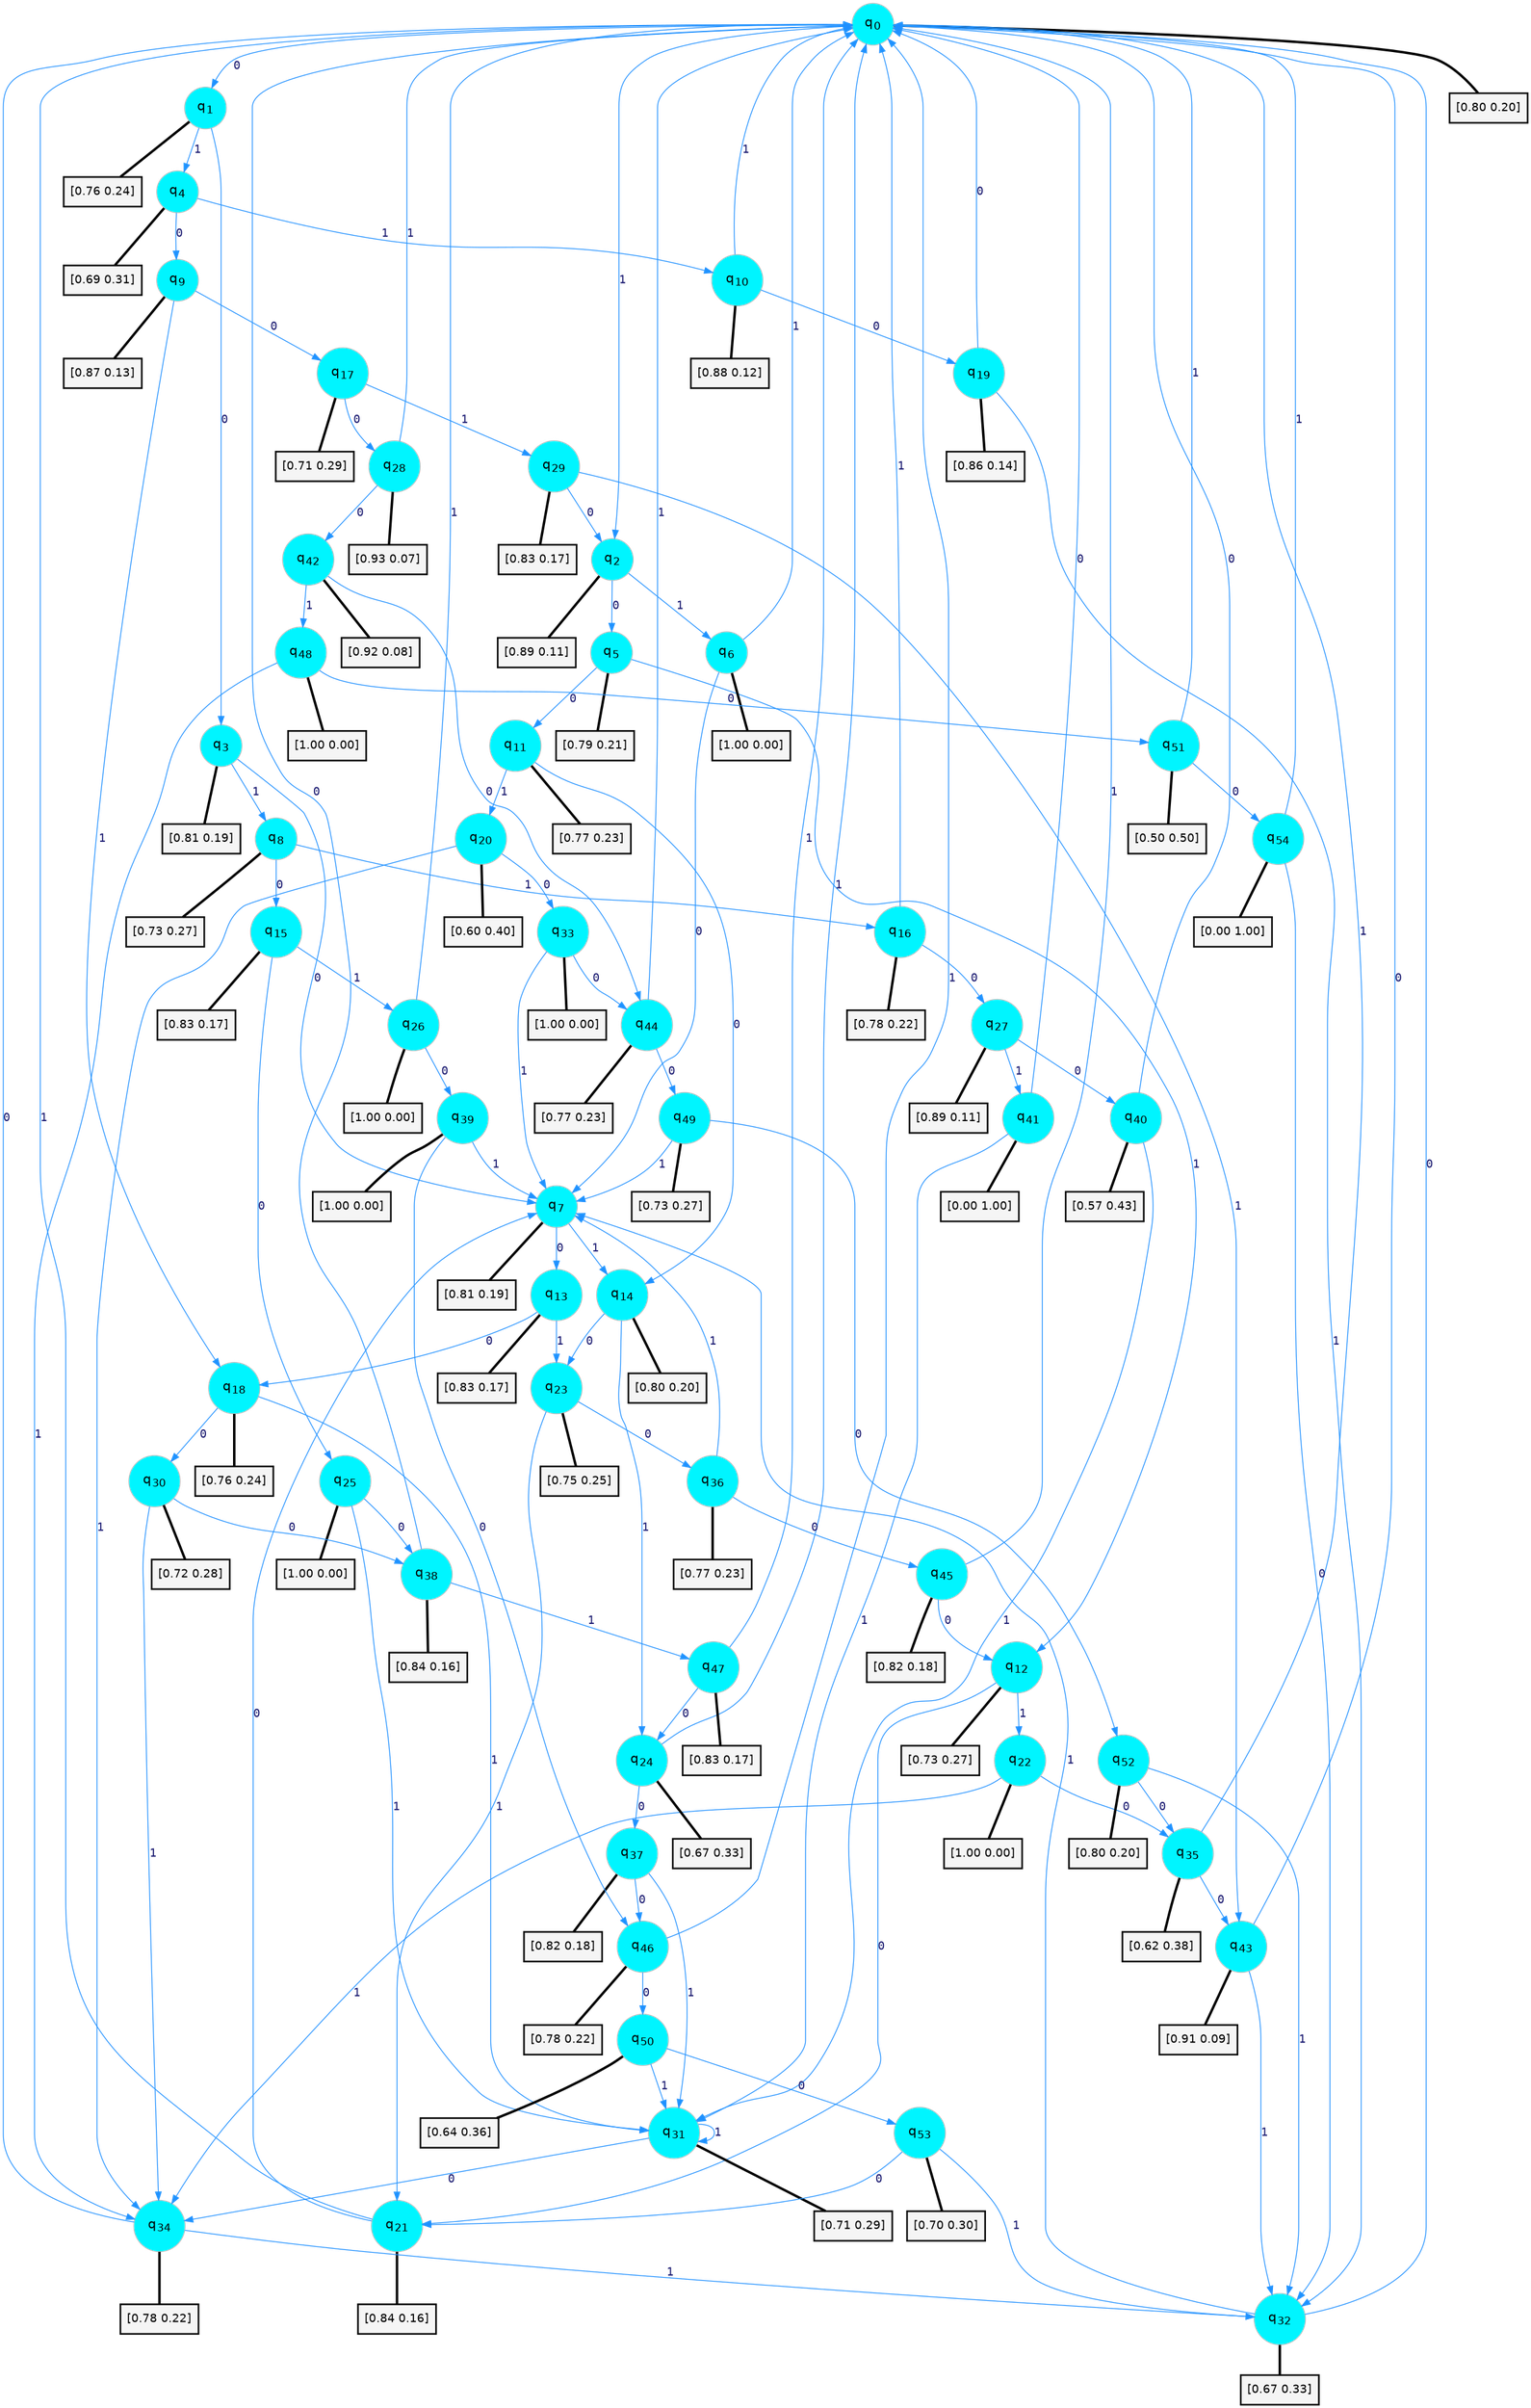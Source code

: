 digraph G {
graph [
bgcolor=transparent, dpi=300, rankdir=TD, size="40,25"];
node [
color=gray, fillcolor=turquoise1, fontcolor=black, fontname=Helvetica, fontsize=16, fontweight=bold, shape=circle, style=filled];
edge [
arrowsize=1, color=dodgerblue1, fontcolor=midnightblue, fontname=courier, fontweight=bold, penwidth=1, style=solid, weight=20];
0[label=<q<SUB>0</SUB>>];
1[label=<q<SUB>1</SUB>>];
2[label=<q<SUB>2</SUB>>];
3[label=<q<SUB>3</SUB>>];
4[label=<q<SUB>4</SUB>>];
5[label=<q<SUB>5</SUB>>];
6[label=<q<SUB>6</SUB>>];
7[label=<q<SUB>7</SUB>>];
8[label=<q<SUB>8</SUB>>];
9[label=<q<SUB>9</SUB>>];
10[label=<q<SUB>10</SUB>>];
11[label=<q<SUB>11</SUB>>];
12[label=<q<SUB>12</SUB>>];
13[label=<q<SUB>13</SUB>>];
14[label=<q<SUB>14</SUB>>];
15[label=<q<SUB>15</SUB>>];
16[label=<q<SUB>16</SUB>>];
17[label=<q<SUB>17</SUB>>];
18[label=<q<SUB>18</SUB>>];
19[label=<q<SUB>19</SUB>>];
20[label=<q<SUB>20</SUB>>];
21[label=<q<SUB>21</SUB>>];
22[label=<q<SUB>22</SUB>>];
23[label=<q<SUB>23</SUB>>];
24[label=<q<SUB>24</SUB>>];
25[label=<q<SUB>25</SUB>>];
26[label=<q<SUB>26</SUB>>];
27[label=<q<SUB>27</SUB>>];
28[label=<q<SUB>28</SUB>>];
29[label=<q<SUB>29</SUB>>];
30[label=<q<SUB>30</SUB>>];
31[label=<q<SUB>31</SUB>>];
32[label=<q<SUB>32</SUB>>];
33[label=<q<SUB>33</SUB>>];
34[label=<q<SUB>34</SUB>>];
35[label=<q<SUB>35</SUB>>];
36[label=<q<SUB>36</SUB>>];
37[label=<q<SUB>37</SUB>>];
38[label=<q<SUB>38</SUB>>];
39[label=<q<SUB>39</SUB>>];
40[label=<q<SUB>40</SUB>>];
41[label=<q<SUB>41</SUB>>];
42[label=<q<SUB>42</SUB>>];
43[label=<q<SUB>43</SUB>>];
44[label=<q<SUB>44</SUB>>];
45[label=<q<SUB>45</SUB>>];
46[label=<q<SUB>46</SUB>>];
47[label=<q<SUB>47</SUB>>];
48[label=<q<SUB>48</SUB>>];
49[label=<q<SUB>49</SUB>>];
50[label=<q<SUB>50</SUB>>];
51[label=<q<SUB>51</SUB>>];
52[label=<q<SUB>52</SUB>>];
53[label=<q<SUB>53</SUB>>];
54[label=<q<SUB>54</SUB>>];
55[label="[0.80 0.20]", shape=box,fontcolor=black, fontname=Helvetica, fontsize=14, penwidth=2, fillcolor=whitesmoke,color=black];
56[label="[0.76 0.24]", shape=box,fontcolor=black, fontname=Helvetica, fontsize=14, penwidth=2, fillcolor=whitesmoke,color=black];
57[label="[0.89 0.11]", shape=box,fontcolor=black, fontname=Helvetica, fontsize=14, penwidth=2, fillcolor=whitesmoke,color=black];
58[label="[0.81 0.19]", shape=box,fontcolor=black, fontname=Helvetica, fontsize=14, penwidth=2, fillcolor=whitesmoke,color=black];
59[label="[0.69 0.31]", shape=box,fontcolor=black, fontname=Helvetica, fontsize=14, penwidth=2, fillcolor=whitesmoke,color=black];
60[label="[0.79 0.21]", shape=box,fontcolor=black, fontname=Helvetica, fontsize=14, penwidth=2, fillcolor=whitesmoke,color=black];
61[label="[1.00 0.00]", shape=box,fontcolor=black, fontname=Helvetica, fontsize=14, penwidth=2, fillcolor=whitesmoke,color=black];
62[label="[0.81 0.19]", shape=box,fontcolor=black, fontname=Helvetica, fontsize=14, penwidth=2, fillcolor=whitesmoke,color=black];
63[label="[0.73 0.27]", shape=box,fontcolor=black, fontname=Helvetica, fontsize=14, penwidth=2, fillcolor=whitesmoke,color=black];
64[label="[0.87 0.13]", shape=box,fontcolor=black, fontname=Helvetica, fontsize=14, penwidth=2, fillcolor=whitesmoke,color=black];
65[label="[0.88 0.12]", shape=box,fontcolor=black, fontname=Helvetica, fontsize=14, penwidth=2, fillcolor=whitesmoke,color=black];
66[label="[0.77 0.23]", shape=box,fontcolor=black, fontname=Helvetica, fontsize=14, penwidth=2, fillcolor=whitesmoke,color=black];
67[label="[0.73 0.27]", shape=box,fontcolor=black, fontname=Helvetica, fontsize=14, penwidth=2, fillcolor=whitesmoke,color=black];
68[label="[0.83 0.17]", shape=box,fontcolor=black, fontname=Helvetica, fontsize=14, penwidth=2, fillcolor=whitesmoke,color=black];
69[label="[0.80 0.20]", shape=box,fontcolor=black, fontname=Helvetica, fontsize=14, penwidth=2, fillcolor=whitesmoke,color=black];
70[label="[0.83 0.17]", shape=box,fontcolor=black, fontname=Helvetica, fontsize=14, penwidth=2, fillcolor=whitesmoke,color=black];
71[label="[0.78 0.22]", shape=box,fontcolor=black, fontname=Helvetica, fontsize=14, penwidth=2, fillcolor=whitesmoke,color=black];
72[label="[0.71 0.29]", shape=box,fontcolor=black, fontname=Helvetica, fontsize=14, penwidth=2, fillcolor=whitesmoke,color=black];
73[label="[0.76 0.24]", shape=box,fontcolor=black, fontname=Helvetica, fontsize=14, penwidth=2, fillcolor=whitesmoke,color=black];
74[label="[0.86 0.14]", shape=box,fontcolor=black, fontname=Helvetica, fontsize=14, penwidth=2, fillcolor=whitesmoke,color=black];
75[label="[0.60 0.40]", shape=box,fontcolor=black, fontname=Helvetica, fontsize=14, penwidth=2, fillcolor=whitesmoke,color=black];
76[label="[0.84 0.16]", shape=box,fontcolor=black, fontname=Helvetica, fontsize=14, penwidth=2, fillcolor=whitesmoke,color=black];
77[label="[1.00 0.00]", shape=box,fontcolor=black, fontname=Helvetica, fontsize=14, penwidth=2, fillcolor=whitesmoke,color=black];
78[label="[0.75 0.25]", shape=box,fontcolor=black, fontname=Helvetica, fontsize=14, penwidth=2, fillcolor=whitesmoke,color=black];
79[label="[0.67 0.33]", shape=box,fontcolor=black, fontname=Helvetica, fontsize=14, penwidth=2, fillcolor=whitesmoke,color=black];
80[label="[1.00 0.00]", shape=box,fontcolor=black, fontname=Helvetica, fontsize=14, penwidth=2, fillcolor=whitesmoke,color=black];
81[label="[1.00 0.00]", shape=box,fontcolor=black, fontname=Helvetica, fontsize=14, penwidth=2, fillcolor=whitesmoke,color=black];
82[label="[0.89 0.11]", shape=box,fontcolor=black, fontname=Helvetica, fontsize=14, penwidth=2, fillcolor=whitesmoke,color=black];
83[label="[0.93 0.07]", shape=box,fontcolor=black, fontname=Helvetica, fontsize=14, penwidth=2, fillcolor=whitesmoke,color=black];
84[label="[0.83 0.17]", shape=box,fontcolor=black, fontname=Helvetica, fontsize=14, penwidth=2, fillcolor=whitesmoke,color=black];
85[label="[0.72 0.28]", shape=box,fontcolor=black, fontname=Helvetica, fontsize=14, penwidth=2, fillcolor=whitesmoke,color=black];
86[label="[0.71 0.29]", shape=box,fontcolor=black, fontname=Helvetica, fontsize=14, penwidth=2, fillcolor=whitesmoke,color=black];
87[label="[0.67 0.33]", shape=box,fontcolor=black, fontname=Helvetica, fontsize=14, penwidth=2, fillcolor=whitesmoke,color=black];
88[label="[1.00 0.00]", shape=box,fontcolor=black, fontname=Helvetica, fontsize=14, penwidth=2, fillcolor=whitesmoke,color=black];
89[label="[0.78 0.22]", shape=box,fontcolor=black, fontname=Helvetica, fontsize=14, penwidth=2, fillcolor=whitesmoke,color=black];
90[label="[0.62 0.38]", shape=box,fontcolor=black, fontname=Helvetica, fontsize=14, penwidth=2, fillcolor=whitesmoke,color=black];
91[label="[0.77 0.23]", shape=box,fontcolor=black, fontname=Helvetica, fontsize=14, penwidth=2, fillcolor=whitesmoke,color=black];
92[label="[0.82 0.18]", shape=box,fontcolor=black, fontname=Helvetica, fontsize=14, penwidth=2, fillcolor=whitesmoke,color=black];
93[label="[0.84 0.16]", shape=box,fontcolor=black, fontname=Helvetica, fontsize=14, penwidth=2, fillcolor=whitesmoke,color=black];
94[label="[1.00 0.00]", shape=box,fontcolor=black, fontname=Helvetica, fontsize=14, penwidth=2, fillcolor=whitesmoke,color=black];
95[label="[0.57 0.43]", shape=box,fontcolor=black, fontname=Helvetica, fontsize=14, penwidth=2, fillcolor=whitesmoke,color=black];
96[label="[0.00 1.00]", shape=box,fontcolor=black, fontname=Helvetica, fontsize=14, penwidth=2, fillcolor=whitesmoke,color=black];
97[label="[0.92 0.08]", shape=box,fontcolor=black, fontname=Helvetica, fontsize=14, penwidth=2, fillcolor=whitesmoke,color=black];
98[label="[0.91 0.09]", shape=box,fontcolor=black, fontname=Helvetica, fontsize=14, penwidth=2, fillcolor=whitesmoke,color=black];
99[label="[0.77 0.23]", shape=box,fontcolor=black, fontname=Helvetica, fontsize=14, penwidth=2, fillcolor=whitesmoke,color=black];
100[label="[0.82 0.18]", shape=box,fontcolor=black, fontname=Helvetica, fontsize=14, penwidth=2, fillcolor=whitesmoke,color=black];
101[label="[0.78 0.22]", shape=box,fontcolor=black, fontname=Helvetica, fontsize=14, penwidth=2, fillcolor=whitesmoke,color=black];
102[label="[0.83 0.17]", shape=box,fontcolor=black, fontname=Helvetica, fontsize=14, penwidth=2, fillcolor=whitesmoke,color=black];
103[label="[1.00 0.00]", shape=box,fontcolor=black, fontname=Helvetica, fontsize=14, penwidth=2, fillcolor=whitesmoke,color=black];
104[label="[0.73 0.27]", shape=box,fontcolor=black, fontname=Helvetica, fontsize=14, penwidth=2, fillcolor=whitesmoke,color=black];
105[label="[0.64 0.36]", shape=box,fontcolor=black, fontname=Helvetica, fontsize=14, penwidth=2, fillcolor=whitesmoke,color=black];
106[label="[0.50 0.50]", shape=box,fontcolor=black, fontname=Helvetica, fontsize=14, penwidth=2, fillcolor=whitesmoke,color=black];
107[label="[0.80 0.20]", shape=box,fontcolor=black, fontname=Helvetica, fontsize=14, penwidth=2, fillcolor=whitesmoke,color=black];
108[label="[0.70 0.30]", shape=box,fontcolor=black, fontname=Helvetica, fontsize=14, penwidth=2, fillcolor=whitesmoke,color=black];
109[label="[0.00 1.00]", shape=box,fontcolor=black, fontname=Helvetica, fontsize=14, penwidth=2, fillcolor=whitesmoke,color=black];
0->1 [label=0];
0->2 [label=1];
0->55 [arrowhead=none, penwidth=3,color=black];
1->3 [label=0];
1->4 [label=1];
1->56 [arrowhead=none, penwidth=3,color=black];
2->5 [label=0];
2->6 [label=1];
2->57 [arrowhead=none, penwidth=3,color=black];
3->7 [label=0];
3->8 [label=1];
3->58 [arrowhead=none, penwidth=3,color=black];
4->9 [label=0];
4->10 [label=1];
4->59 [arrowhead=none, penwidth=3,color=black];
5->11 [label=0];
5->12 [label=1];
5->60 [arrowhead=none, penwidth=3,color=black];
6->7 [label=0];
6->0 [label=1];
6->61 [arrowhead=none, penwidth=3,color=black];
7->13 [label=0];
7->14 [label=1];
7->62 [arrowhead=none, penwidth=3,color=black];
8->15 [label=0];
8->16 [label=1];
8->63 [arrowhead=none, penwidth=3,color=black];
9->17 [label=0];
9->18 [label=1];
9->64 [arrowhead=none, penwidth=3,color=black];
10->19 [label=0];
10->0 [label=1];
10->65 [arrowhead=none, penwidth=3,color=black];
11->14 [label=0];
11->20 [label=1];
11->66 [arrowhead=none, penwidth=3,color=black];
12->21 [label=0];
12->22 [label=1];
12->67 [arrowhead=none, penwidth=3,color=black];
13->18 [label=0];
13->23 [label=1];
13->68 [arrowhead=none, penwidth=3,color=black];
14->23 [label=0];
14->24 [label=1];
14->69 [arrowhead=none, penwidth=3,color=black];
15->25 [label=0];
15->26 [label=1];
15->70 [arrowhead=none, penwidth=3,color=black];
16->27 [label=0];
16->0 [label=1];
16->71 [arrowhead=none, penwidth=3,color=black];
17->28 [label=0];
17->29 [label=1];
17->72 [arrowhead=none, penwidth=3,color=black];
18->30 [label=0];
18->31 [label=1];
18->73 [arrowhead=none, penwidth=3,color=black];
19->0 [label=0];
19->32 [label=1];
19->74 [arrowhead=none, penwidth=3,color=black];
20->33 [label=0];
20->34 [label=1];
20->75 [arrowhead=none, penwidth=3,color=black];
21->7 [label=0];
21->0 [label=1];
21->76 [arrowhead=none, penwidth=3,color=black];
22->35 [label=0];
22->34 [label=1];
22->77 [arrowhead=none, penwidth=3,color=black];
23->36 [label=0];
23->21 [label=1];
23->78 [arrowhead=none, penwidth=3,color=black];
24->37 [label=0];
24->0 [label=1];
24->79 [arrowhead=none, penwidth=3,color=black];
25->38 [label=0];
25->31 [label=1];
25->80 [arrowhead=none, penwidth=3,color=black];
26->39 [label=0];
26->0 [label=1];
26->81 [arrowhead=none, penwidth=3,color=black];
27->40 [label=0];
27->41 [label=1];
27->82 [arrowhead=none, penwidth=3,color=black];
28->42 [label=0];
28->0 [label=1];
28->83 [arrowhead=none, penwidth=3,color=black];
29->2 [label=0];
29->43 [label=1];
29->84 [arrowhead=none, penwidth=3,color=black];
30->38 [label=0];
30->34 [label=1];
30->85 [arrowhead=none, penwidth=3,color=black];
31->34 [label=0];
31->31 [label=1];
31->86 [arrowhead=none, penwidth=3,color=black];
32->0 [label=0];
32->7 [label=1];
32->87 [arrowhead=none, penwidth=3,color=black];
33->44 [label=0];
33->7 [label=1];
33->88 [arrowhead=none, penwidth=3,color=black];
34->0 [label=0];
34->32 [label=1];
34->89 [arrowhead=none, penwidth=3,color=black];
35->43 [label=0];
35->0 [label=1];
35->90 [arrowhead=none, penwidth=3,color=black];
36->45 [label=0];
36->7 [label=1];
36->91 [arrowhead=none, penwidth=3,color=black];
37->46 [label=0];
37->31 [label=1];
37->92 [arrowhead=none, penwidth=3,color=black];
38->0 [label=0];
38->47 [label=1];
38->93 [arrowhead=none, penwidth=3,color=black];
39->46 [label=0];
39->7 [label=1];
39->94 [arrowhead=none, penwidth=3,color=black];
40->0 [label=0];
40->31 [label=1];
40->95 [arrowhead=none, penwidth=3,color=black];
41->0 [label=0];
41->31 [label=1];
41->96 [arrowhead=none, penwidth=3,color=black];
42->44 [label=0];
42->48 [label=1];
42->97 [arrowhead=none, penwidth=3,color=black];
43->0 [label=0];
43->32 [label=1];
43->98 [arrowhead=none, penwidth=3,color=black];
44->49 [label=0];
44->0 [label=1];
44->99 [arrowhead=none, penwidth=3,color=black];
45->12 [label=0];
45->0 [label=1];
45->100 [arrowhead=none, penwidth=3,color=black];
46->50 [label=0];
46->0 [label=1];
46->101 [arrowhead=none, penwidth=3,color=black];
47->24 [label=0];
47->0 [label=1];
47->102 [arrowhead=none, penwidth=3,color=black];
48->51 [label=0];
48->34 [label=1];
48->103 [arrowhead=none, penwidth=3,color=black];
49->52 [label=0];
49->7 [label=1];
49->104 [arrowhead=none, penwidth=3,color=black];
50->53 [label=0];
50->31 [label=1];
50->105 [arrowhead=none, penwidth=3,color=black];
51->54 [label=0];
51->0 [label=1];
51->106 [arrowhead=none, penwidth=3,color=black];
52->35 [label=0];
52->32 [label=1];
52->107 [arrowhead=none, penwidth=3,color=black];
53->21 [label=0];
53->32 [label=1];
53->108 [arrowhead=none, penwidth=3,color=black];
54->32 [label=0];
54->0 [label=1];
54->109 [arrowhead=none, penwidth=3,color=black];
}
